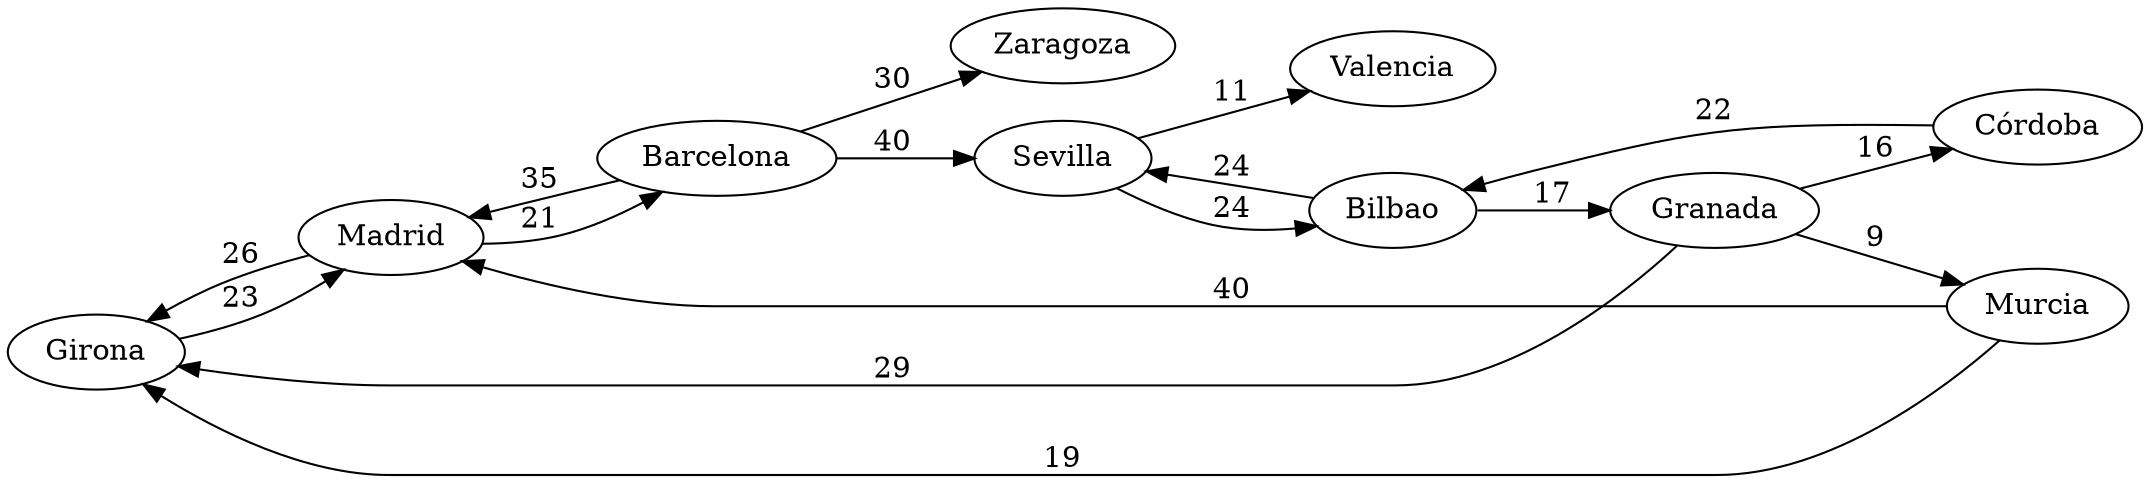 digraph G { 
 rankdir= LR;
 
Girona -> Madrid [label="23"];
Madrid -> Girona [label="26"];
Madrid -> Barcelona [label="21"];
Barcelona -> Madrid [label="35"];
Barcelona -> Zaragoza [label="30"];
Barcelona -> Sevilla [label="40"];
Sevilla -> Valencia [label="11"];
Sevilla -> Bilbao [label="24"];
Bilbao -> Sevilla [label="24"];
Bilbao -> Granada [label="17"];
Granada -> Girona [label="29"];
Granada -> Murcia [label="9"];
Granada -> Córdoba [label="16"];
Murcia -> Girona [label="19"];
Murcia -> Madrid [label="40"];
Córdoba -> Bilbao [label="22"];
}